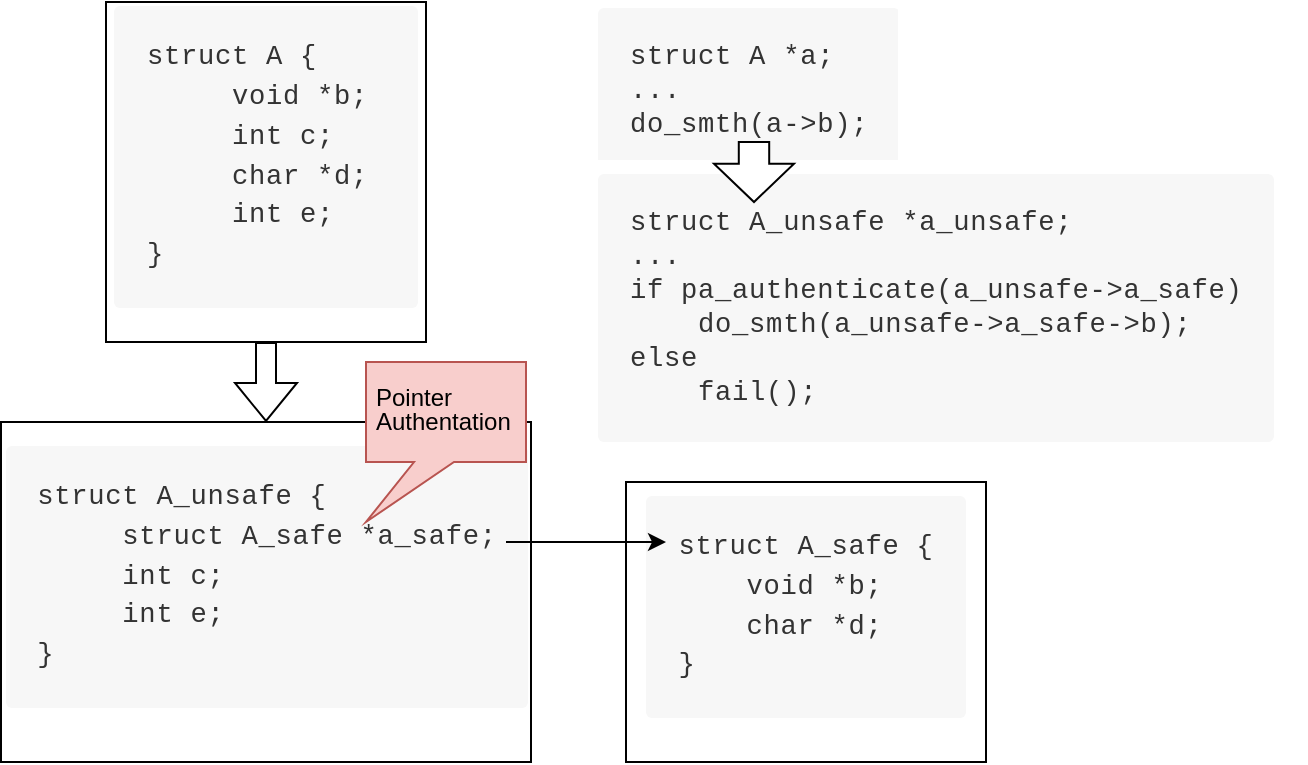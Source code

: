 <mxfile version="20.8.17" type="github"><diagram name="Page-1" id="dFcdRdu-HdmZyuKBxG1w"><mxGraphModel dx="2074" dy="1036" grid="1" gridSize="10" guides="1" tooltips="1" connect="1" arrows="1" fold="1" page="1" pageScale="1" pageWidth="827" pageHeight="1169" math="0" shadow="0"><root><mxCell id="0"/><mxCell id="1" parent="0"/><mxCell id="6nivyLQt5suRcUuHQVFe-2" value="&lt;pre style=&quot;box-sizing: border-box; overflow: auto; font-family: Menlo, Monaco, Consolas, &amp;quot;Courier New&amp;quot;, monospace; font-size: 13.6px; padding: 16px; margin-top: 0px; margin-bottom: 16px; line-height: 1.45; color: rgb(51, 51, 51); word-break: break-all; overflow-wrap: normal; background-color: rgb(247, 247, 247); border-radius: 3px; letter-spacing: 0.35px; text-align: left; border: inherit !important;&quot;&gt;&lt;code style=&quot;box-sizing: border-box; font-family: Menlo, Monaco, Consolas, &amp;quot;Courier New&amp;quot;, monospace; padding: 0px; background: transparent; border-radius: 3px; margin: 0px; word-break: normal; border: 0px; display: inline; overflow: visible; line-height: inherit; overflow-wrap: normal; color: inherit !important;&quot;&gt;struct A {    &lt;br&gt;     void *b;&lt;br&gt;     int c;&lt;br&gt;     char *d;&lt;br&gt;     int e;&lt;br&gt;}&lt;/code&gt;&lt;/pre&gt;" style="rounded=0;whiteSpace=wrap;html=1;" parent="1" vertex="1"><mxGeometry x="110" y="60" width="160" height="170" as="geometry"/></mxCell><mxCell id="6nivyLQt5suRcUuHQVFe-3" value="&lt;pre style=&quot;box-sizing: border-box; overflow: auto; font-family: Menlo, Monaco, Consolas, &amp;quot;Courier New&amp;quot;, monospace; font-size: 13.6px; padding: 16px; margin-top: 0px; margin-bottom: 16px; line-height: 1.45; color: rgb(51, 51, 51); word-break: break-all; overflow-wrap: normal; background-color: rgb(247, 247, 247); border-radius: 3px; letter-spacing: 0.35px; text-align: left; border: inherit !important;&quot;&gt;&lt;code style=&quot;box-sizing: border-box; font-family: Menlo, Monaco, Consolas, &amp;quot;Courier New&amp;quot;, monospace; padding: 0px; background: transparent; border-radius: 3px; margin: 0px; word-break: normal; border: 0px; display: inline; overflow: visible; line-height: inherit; overflow-wrap: normal; color: inherit !important;&quot;&gt;struct A_safe {&lt;br&gt;    void *b;&lt;br&gt;    char *d;&lt;br&gt;}&lt;/code&gt;&lt;/pre&gt;" style="rounded=0;whiteSpace=wrap;html=1;" parent="1" vertex="1"><mxGeometry x="370" y="300" width="180" height="140" as="geometry"/></mxCell><mxCell id="6nivyLQt5suRcUuHQVFe-6" value="&lt;pre style=&quot;box-sizing: border-box; overflow: auto; font-family: Menlo, Monaco, Consolas, &amp;quot;Courier New&amp;quot;, monospace; font-size: 13.6px; padding: 16px; margin-top: 0px; margin-bottom: 16px; line-height: 1.45; color: rgb(51, 51, 51); word-break: break-all; overflow-wrap: normal; background-color: rgb(247, 247, 247); border-radius: 3px; letter-spacing: 0.35px; text-align: left; border: inherit !important;&quot;&gt;&lt;code style=&quot;box-sizing: border-box; font-family: Menlo, Monaco, Consolas, &amp;quot;Courier New&amp;quot;, monospace; padding: 0px; background: transparent; border-radius: 3px; margin: 0px; word-break: normal; border: 0px; display: inline; overflow: visible; line-height: inherit; overflow-wrap: normal; color: inherit !important;&quot;&gt;struct A_unsafe {&lt;br&gt;     struct A_safe *a_safe;&lt;br&gt;     int c;&lt;br&gt;     int e;&lt;br&gt;} &lt;/code&gt;&lt;/pre&gt;" style="rounded=0;whiteSpace=wrap;html=1;" parent="1" vertex="1"><mxGeometry x="57.5" y="270" width="265" height="170" as="geometry"/></mxCell><mxCell id="6nivyLQt5suRcUuHQVFe-11" value="" style="shape=flexArrow;endArrow=classic;html=1;rounded=0;exitX=0.5;exitY=1;exitDx=0;exitDy=0;entryX=0.5;entryY=0;entryDx=0;entryDy=0;" parent="1" source="6nivyLQt5suRcUuHQVFe-2" target="6nivyLQt5suRcUuHQVFe-6" edge="1"><mxGeometry width="50" height="50" relative="1" as="geometry"><mxPoint x="390" y="310" as="sourcePoint"/><mxPoint x="320" y="210" as="targetPoint"/></mxGeometry></mxCell><mxCell id="6nivyLQt5suRcUuHQVFe-10" value="" style="endArrow=classic;html=1;rounded=0;" parent="1" edge="1"><mxGeometry width="50" height="50" relative="1" as="geometry"><mxPoint x="310" y="330" as="sourcePoint"/><mxPoint x="390" y="330" as="targetPoint"/><Array as="points"/></mxGeometry></mxCell><mxCell id="388w7QYJ6l-8Q-ri44A9-4" value="" style="shape=callout;whiteSpace=wrap;html=1;perimeter=calloutPerimeter;fillStyle=auto;fontFamily=Helvetica;fontSize=18;position2=0;fillColor=#f8cecc;strokeColor=#b85450;size=30;position=0.3;" parent="1" vertex="1"><mxGeometry x="240" y="240" width="80" height="80" as="geometry"/></mxCell><mxCell id="388w7QYJ6l-8Q-ri44A9-5" value="&lt;p style=&quot;line-height: 60%;&quot;&gt;&lt;font style=&quot;font-size: 12px;&quot;&gt;Pointer&lt;br&gt;Authentation&lt;/font&gt;&lt;/p&gt;" style="text;strokeColor=none;fillColor=none;align=left;verticalAlign=middle;spacingLeft=4;spacingRight=4;overflow=hidden;points=[[0,0.5],[1,0.5]];portConstraint=eastwest;rotatable=0;whiteSpace=wrap;html=1;fontSize=18;fontFamily=Helvetica;" parent="1" vertex="1"><mxGeometry x="239" y="230" width="83.5" height="50" as="geometry"/></mxCell><mxCell id="388w7QYJ6l-8Q-ri44A9-7" value="&lt;pre style=&quot;box-sizing: border-box; overflow: auto; font-family: Menlo, Monaco, Consolas, &amp;quot;Courier New&amp;quot;, monospace; font-size: 13.6px; padding: 16px; margin-top: 0px; margin-bottom: 16px; line-height: 125%; color: rgb(51, 51, 51); word-break: break-all; overflow-wrap: normal; background-color: rgb(247, 247, 247); border-radius: 3px; letter-spacing: 0.35px; border: inherit !important;&quot;&gt;&lt;code style=&quot;box-sizing: border-box; font-family: Menlo, Monaco, Consolas, &amp;quot;Courier New&amp;quot;, monospace; padding: 0px; background: transparent; border-radius: 3px; margin: 0px; word-break: normal; border: 0px; display: inline; overflow: visible; line-height: inherit; overflow-wrap: normal; color: inherit !important;&quot;&gt;struct A *a;&lt;br&gt;...&lt;br&gt;do_smth(a-&amp;gt;b);&lt;br&gt;&lt;/code&gt;&lt;/pre&gt;" style="text;strokeColor=none;fillColor=none;align=left;verticalAlign=middle;spacingLeft=4;spacingRight=4;overflow=hidden;points=[[0,0.5],[1,0.5]];portConstraint=eastwest;rotatable=0;whiteSpace=wrap;html=1;fontSize=27;fontFamily=Helvetica;" parent="1" vertex="1"><mxGeometry x="350" y="60" width="160" height="80" as="geometry"/></mxCell><mxCell id="388w7QYJ6l-8Q-ri44A9-8" value="&lt;pre style=&quot;box-sizing: border-box; overflow: auto; font-family: Menlo, Monaco, Consolas, &amp;quot;Courier New&amp;quot;, monospace; font-size: 13.6px; padding: 16px; margin-top: 0px; margin-bottom: 16px; line-height: 125%; color: rgb(51, 51, 51); word-break: break-all; overflow-wrap: normal; background-color: rgb(247, 247, 247); border-radius: 3px; letter-spacing: 0.35px; border: inherit !important;&quot;&gt;&lt;code style=&quot;border: 0px; box-sizing: border-box; font-family: Menlo, Monaco, Consolas, &amp;quot;Courier New&amp;quot;, monospace; padding: 0px; background: transparent; border-radius: 3px; margin: 0px; word-break: normal; display: inline; overflow: visible; line-height: inherit; overflow-wrap: normal; color: inherit !important;&quot;&gt;struct A_unsafe *a_unsafe;&lt;br style=&quot;border-color: var(--border-color);&quot;&gt;...&lt;br style=&quot;border-color: var(--border-color);&quot;&gt;if pa_authenticate(a_unsafe-&amp;gt;a_safe)&lt;br style=&quot;border-color: var(--border-color);&quot;&gt;    do_smth(a_unsafe-&amp;gt;a_safe-&amp;gt;b);&lt;br style=&quot;border-color: var(--border-color);&quot;&gt;else &lt;br style=&quot;border-color: var(--border-color);&quot;&gt;    fail();&lt;/code&gt;&lt;/pre&gt;" style="text;strokeColor=none;fillColor=none;align=left;verticalAlign=middle;spacingLeft=4;spacingRight=4;overflow=hidden;points=[[0,0.5],[1,0.5]];portConstraint=eastwest;rotatable=0;whiteSpace=wrap;html=1;fontSize=27;fontFamily=Helvetica;" parent="1" vertex="1"><mxGeometry x="350" y="130" width="360" height="180" as="geometry"/></mxCell><mxCell id="388w7QYJ6l-8Q-ri44A9-10" value="" style="html=1;shadow=0;dashed=0;align=center;verticalAlign=middle;shape=mxgraph.arrows2.arrow;dy=0.62;dx=19.18;direction=south;notch=0;fillStyle=auto;fontFamily=Helvetica;fontSize=27;" parent="1" vertex="1"><mxGeometry x="414" y="130" width="40" height="30" as="geometry"/></mxCell></root></mxGraphModel></diagram></mxfile>